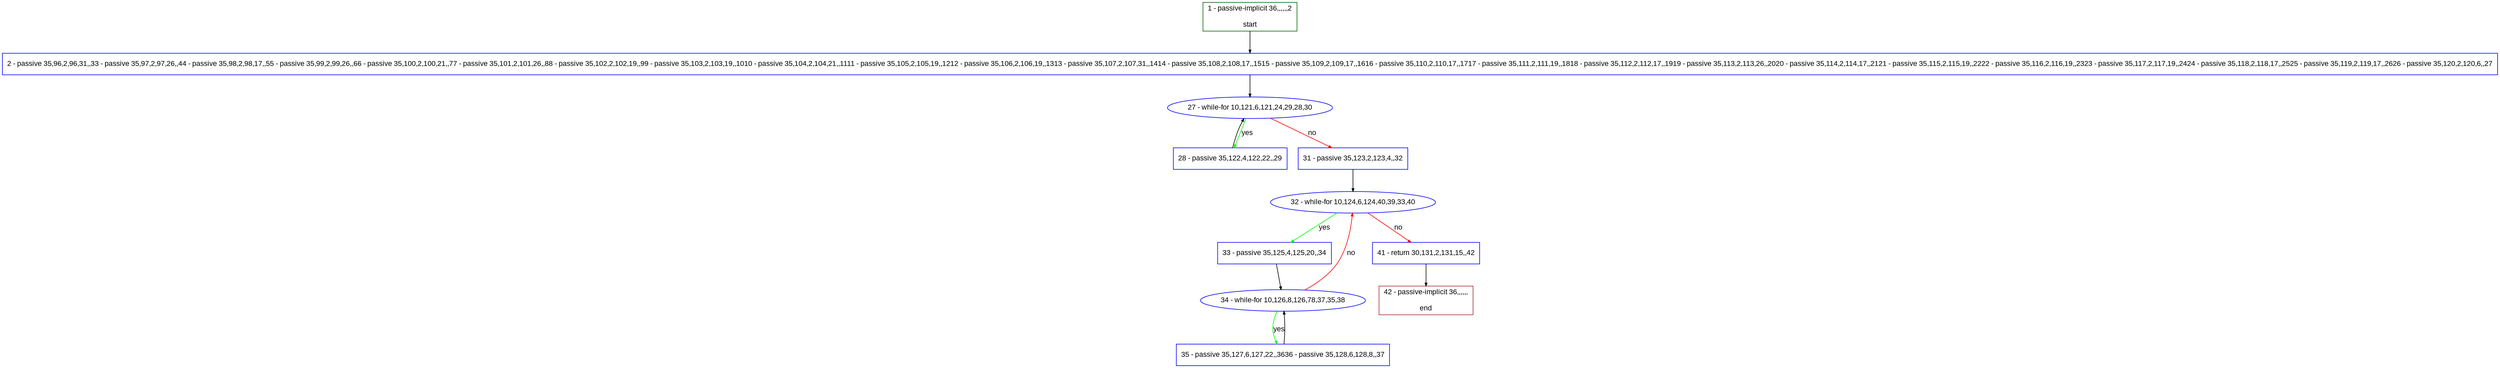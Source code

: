 digraph "" {
  graph [pack="true", label="", fontsize="12", packmode="clust", fontname="Arial", fillcolor="#FFFFCC", bgcolor="white", style="rounded,filled", compound="true"];
  node [node_initialized="no", label="", color="grey", fontsize="12", fillcolor="white", fontname="Arial", style="filled", shape="rectangle", compound="true", fixedsize="false"];
  edge [fontcolor="black", arrowhead="normal", arrowtail="none", arrowsize="0.5", ltail="", label="", color="black", fontsize="12", lhead="", fontname="Arial", dir="forward", compound="true"];
  __N1 [label="2 - passive 35,96,2,96,31,,33 - passive 35,97,2,97,26,,44 - passive 35,98,2,98,17,,55 - passive 35,99,2,99,26,,66 - passive 35,100,2,100,21,,77 - passive 35,101,2,101,26,,88 - passive 35,102,2,102,19,,99 - passive 35,103,2,103,19,,1010 - passive 35,104,2,104,21,,1111 - passive 35,105,2,105,19,,1212 - passive 35,106,2,106,19,,1313 - passive 35,107,2,107,31,,1414 - passive 35,108,2,108,17,,1515 - passive 35,109,2,109,17,,1616 - passive 35,110,2,110,17,,1717 - passive 35,111,2,111,19,,1818 - passive 35,112,2,112,17,,1919 - passive 35,113,2,113,26,,2020 - passive 35,114,2,114,17,,2121 - passive 35,115,2,115,19,,2222 - passive 35,116,2,116,19,,2323 - passive 35,117,2,117,19,,2424 - passive 35,118,2,118,17,,2525 - passive 35,119,2,119,17,,2626 - passive 35,120,2,120,6,,27", color="#0000ff", fillcolor="#ffffff", style="filled", shape="box"];
  __N2 [label="1 - passive-implicit 36,,,,,,2\n\nstart", color="#006400", fillcolor="#ffffff", style="filled", shape="box"];
  __N3 [label="27 - while-for 10,121,6,121,24,29,28,30", color="#0000ff", fillcolor="#ffffff", style="filled", shape="oval"];
  __N4 [label="28 - passive 35,122,4,122,22,,29", color="#0000ff", fillcolor="#ffffff", style="filled", shape="box"];
  __N5 [label="31 - passive 35,123,2,123,4,,32", color="#0000ff", fillcolor="#ffffff", style="filled", shape="box"];
  __N6 [label="32 - while-for 10,124,6,124,40,39,33,40", color="#0000ff", fillcolor="#ffffff", style="filled", shape="oval"];
  __N7 [label="33 - passive 35,125,4,125,20,,34", color="#0000ff", fillcolor="#ffffff", style="filled", shape="box"];
  __N8 [label="41 - return 30,131,2,131,15,,42", color="#0000ff", fillcolor="#ffffff", style="filled", shape="box"];
  __N9 [label="34 - while-for 10,126,8,126,78,37,35,38", color="#0000ff", fillcolor="#ffffff", style="filled", shape="oval"];
  __N10 [label="35 - passive 35,127,6,127,22,,3636 - passive 35,128,6,128,8,,37", color="#0000ff", fillcolor="#ffffff", style="filled", shape="box"];
  __N11 [label="42 - passive-implicit 36,,,,,,\n\nend", color="#a52a2a", fillcolor="#ffffff", style="filled", shape="box"];
  __N2 -> __N1 [arrowhead="normal", arrowtail="none", color="#000000", label="", dir="forward"];
  __N1 -> __N3 [arrowhead="normal", arrowtail="none", color="#000000", label="", dir="forward"];
  __N3 -> __N4 [arrowhead="normal", arrowtail="none", color="#00ff00", label="yes", dir="forward"];
  __N4 -> __N3 [arrowhead="normal", arrowtail="none", color="#000000", label="", dir="forward"];
  __N3 -> __N5 [arrowhead="normal", arrowtail="none", color="#ff0000", label="no", dir="forward"];
  __N5 -> __N6 [arrowhead="normal", arrowtail="none", color="#000000", label="", dir="forward"];
  __N6 -> __N7 [arrowhead="normal", arrowtail="none", color="#00ff00", label="yes", dir="forward"];
  __N6 -> __N8 [arrowhead="normal", arrowtail="none", color="#ff0000", label="no", dir="forward"];
  __N7 -> __N9 [arrowhead="normal", arrowtail="none", color="#000000", label="", dir="forward"];
  __N9 -> __N6 [arrowhead="normal", arrowtail="none", color="#ff0000", label="no", dir="forward"];
  __N9 -> __N10 [arrowhead="normal", arrowtail="none", color="#00ff00", label="yes", dir="forward"];
  __N10 -> __N9 [arrowhead="normal", arrowtail="none", color="#000000", label="", dir="forward"];
  __N8 -> __N11 [arrowhead="normal", arrowtail="none", color="#000000", label="", dir="forward"];
}
